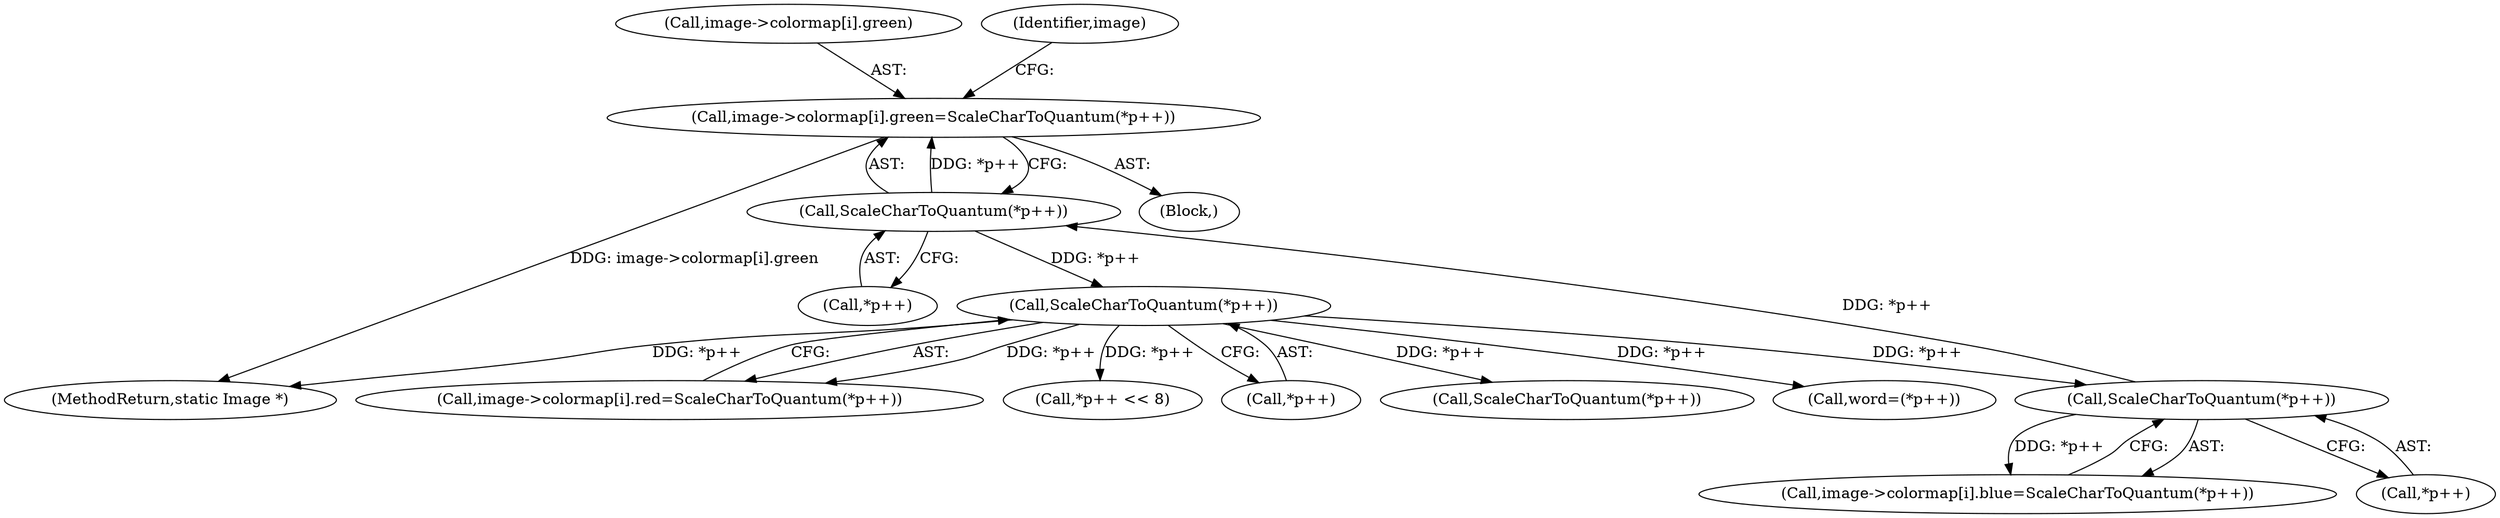 digraph "0_ImageMagick_f6e9d0d9955e85bdd7540b251cd50d598dacc5e6_10@array" {
"1000570" [label="(Call,image->colormap[i].green=ScaleCharToQuantum(*p++))"];
"1000578" [label="(Call,ScaleCharToQuantum(*p++))"];
"1000566" [label="(Call,ScaleCharToQuantum(*p++))"];
"1000590" [label="(Call,ScaleCharToQuantum(*p++))"];
"1000570" [label="(Call,image->colormap[i].green=ScaleCharToQuantum(*p++))"];
"1000590" [label="(Call,ScaleCharToQuantum(*p++))"];
"1001334" [label="(Call,word=(*p++))"];
"1000558" [label="(Call,image->colormap[i].blue=ScaleCharToQuantum(*p++))"];
"1000557" [label="(Block,)"];
"1000567" [label="(Call,*p++)"];
"1000582" [label="(Call,image->colormap[i].red=ScaleCharToQuantum(*p++))"];
"1000566" [label="(Call,ScaleCharToQuantum(*p++))"];
"1001341" [label="(Call,*p++ << 8)"];
"1000571" [label="(Call,image->colormap[i].green)"];
"1000591" [label="(Call,*p++)"];
"1000578" [label="(Call,ScaleCharToQuantum(*p++))"];
"1000586" [label="(Identifier,image)"];
"1001522" [label="(Call,ScaleCharToQuantum(*p++))"];
"1000579" [label="(Call,*p++)"];
"1001646" [label="(MethodReturn,static Image *)"];
"1000570" -> "1000557"  [label="AST: "];
"1000570" -> "1000578"  [label="CFG: "];
"1000571" -> "1000570"  [label="AST: "];
"1000578" -> "1000570"  [label="AST: "];
"1000586" -> "1000570"  [label="CFG: "];
"1000570" -> "1001646"  [label="DDG: image->colormap[i].green"];
"1000578" -> "1000570"  [label="DDG: *p++"];
"1000578" -> "1000579"  [label="CFG: "];
"1000579" -> "1000578"  [label="AST: "];
"1000566" -> "1000578"  [label="DDG: *p++"];
"1000578" -> "1000590"  [label="DDG: *p++"];
"1000566" -> "1000558"  [label="AST: "];
"1000566" -> "1000567"  [label="CFG: "];
"1000567" -> "1000566"  [label="AST: "];
"1000558" -> "1000566"  [label="CFG: "];
"1000566" -> "1000558"  [label="DDG: *p++"];
"1000590" -> "1000566"  [label="DDG: *p++"];
"1000590" -> "1000582"  [label="AST: "];
"1000590" -> "1000591"  [label="CFG: "];
"1000591" -> "1000590"  [label="AST: "];
"1000582" -> "1000590"  [label="CFG: "];
"1000590" -> "1001646"  [label="DDG: *p++"];
"1000590" -> "1000582"  [label="DDG: *p++"];
"1000590" -> "1001334"  [label="DDG: *p++"];
"1000590" -> "1001341"  [label="DDG: *p++"];
"1000590" -> "1001522"  [label="DDG: *p++"];
}
